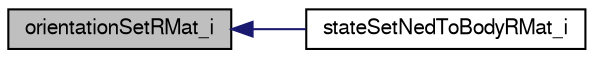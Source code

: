 digraph "orientationSetRMat_i"
{
  edge [fontname="FreeSans",fontsize="10",labelfontname="FreeSans",labelfontsize="10"];
  node [fontname="FreeSans",fontsize="10",shape=record];
  rankdir="LR";
  Node1 [label="orientationSetRMat_i",height=0.2,width=0.4,color="black", fillcolor="grey75", style="filled", fontcolor="black"];
  Node1 -> Node2 [dir="back",color="midnightblue",fontsize="10",style="solid",fontname="FreeSans"];
  Node2 [label="stateSetNedToBodyRMat_i",height=0.2,width=0.4,color="black", fillcolor="white", style="filled",URL="$group__state__attitude.html#ga170987a16c000ee32fa5728d096bf6ff",tooltip="Set vehicle body attitude from rotation matrix (int). "];
}
